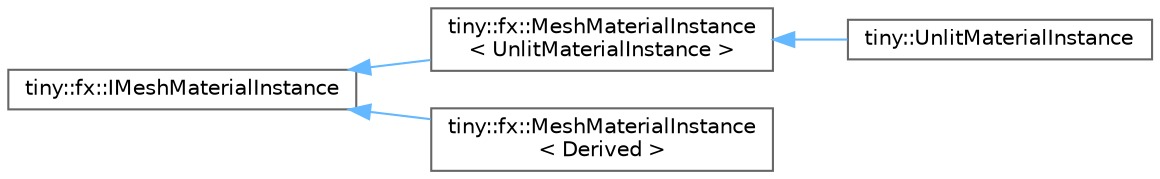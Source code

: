 digraph "Graphical Class Hierarchy"
{
 // LATEX_PDF_SIZE
  bgcolor="transparent";
  edge [fontname=Helvetica,fontsize=10,labelfontname=Helvetica,labelfontsize=10];
  node [fontname=Helvetica,fontsize=10,shape=box,height=0.2,width=0.4];
  rankdir="LR";
  Node0 [id="Node000000",label="tiny::fx::IMeshMaterialInstance",height=0.2,width=0.4,color="grey40", fillcolor="white", style="filled",URL="$structtiny_1_1fx_1_1_i_mesh_material_instance.html",tooltip=" "];
  Node0 -> Node1 [id="edge24_Node000000_Node000001",dir="back",color="steelblue1",style="solid",tooltip=" "];
  Node1 [id="Node000001",label="tiny::fx::MeshMaterialInstance\l\< UnlitMaterialInstance \>",height=0.2,width=0.4,color="grey40", fillcolor="white", style="filled",URL="$structtiny_1_1fx_1_1_mesh_material_instance.html",tooltip=" "];
  Node1 -> Node2 [id="edge25_Node000001_Node000002",dir="back",color="steelblue1",style="solid",tooltip=" "];
  Node2 [id="Node000002",label="tiny::UnlitMaterialInstance",height=0.2,width=0.4,color="grey40", fillcolor="white", style="filled",URL="$structtiny_1_1_unlit_material_instance.html",tooltip=" "];
  Node0 -> Node3 [id="edge26_Node000000_Node000003",dir="back",color="steelblue1",style="solid",tooltip=" "];
  Node3 [id="Node000003",label="tiny::fx::MeshMaterialInstance\l\< Derived \>",height=0.2,width=0.4,color="grey40", fillcolor="white", style="filled",URL="$structtiny_1_1fx_1_1_mesh_material_instance.html",tooltip=" "];
}
